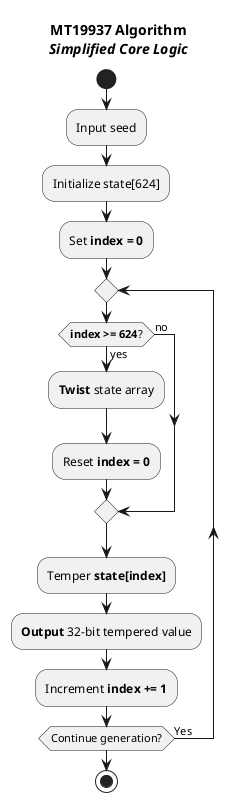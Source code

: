 @startuml MT19937_Simplified_Core_Logic
title MT19937 Algorithm\n<i>Simplified Core Logic</i>
start
:Input seed;
:Initialize state[624];
:Set **index = 0**;

repeat
  if (**index >= 624**?) then (yes)
    :**Twist** state array;
    :Reset **index = 0**;
  else (no)
  endif
  :Temper **state[index]**;
  :**Output** 32-bit tempered value;
  :Increment **index += 1**;
repeat while (Continue generation?) is (Yes)
stop
@enduml